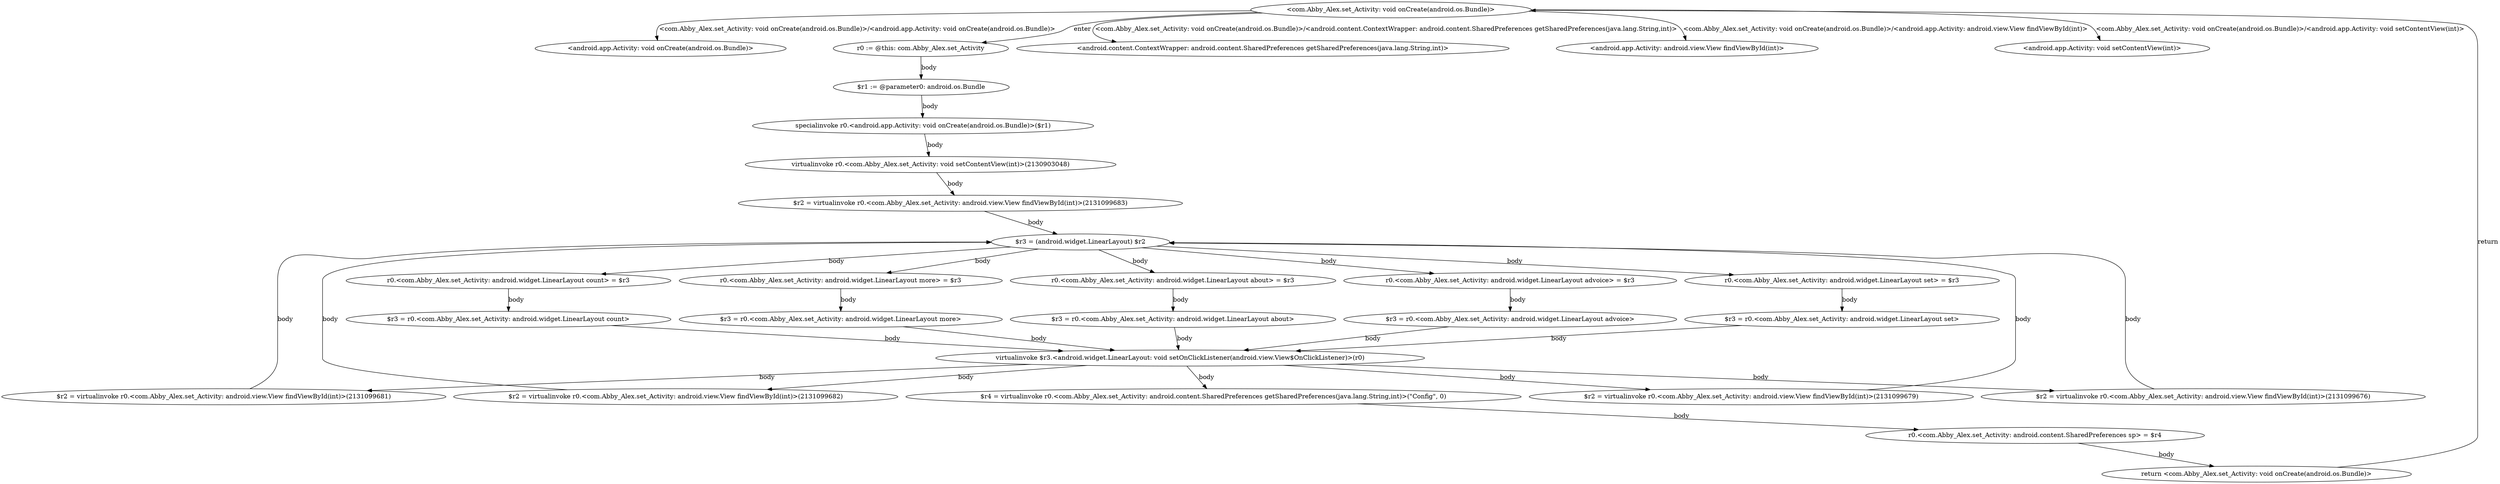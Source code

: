 digraph "<com.Abby_Alex.set_Activity: void onCreate(android.os.Bundle)> -" {
    "<com.Abby_Alex.set_Activity: void onCreate(android.os.Bundle)>";
    "<android.app.Activity: void onCreate(android.os.Bundle)>";
    "<com.Abby_Alex.set_Activity: void onCreate(android.os.Bundle)>"->"<android.app.Activity: void onCreate(android.os.Bundle)>" [label="<com.Abby_Alex.set_Activity: void onCreate(android.os.Bundle)>/<android.app.Activity: void onCreate(android.os.Bundle)>",];
    "r0 := @this: com.Abby_Alex.set_Activity";
    "<com.Abby_Alex.set_Activity: void onCreate(android.os.Bundle)>"->"r0 := @this: com.Abby_Alex.set_Activity" [label="enter",];
    "$r1 := @parameter0: android.os.Bundle";
    "r0 := @this: com.Abby_Alex.set_Activity"->"$r1 := @parameter0: android.os.Bundle" [label="body",];
    "specialinvoke r0.<android.app.Activity: void onCreate(android.os.Bundle)>($r1)";
    "$r1 := @parameter0: android.os.Bundle"->"specialinvoke r0.<android.app.Activity: void onCreate(android.os.Bundle)>($r1)" [label="body",];
    "virtualinvoke r0.<com.Abby_Alex.set_Activity: void setContentView(int)>(2130903048)";
    "specialinvoke r0.<android.app.Activity: void onCreate(android.os.Bundle)>($r1)"->"virtualinvoke r0.<com.Abby_Alex.set_Activity: void setContentView(int)>(2130903048)" [label="body",];
    "$r2 = virtualinvoke r0.<com.Abby_Alex.set_Activity: android.view.View findViewById(int)>(2131099683)";
    "virtualinvoke r0.<com.Abby_Alex.set_Activity: void setContentView(int)>(2130903048)"->"$r2 = virtualinvoke r0.<com.Abby_Alex.set_Activity: android.view.View findViewById(int)>(2131099683)" [label="body",];
    "$r3 = (android.widget.LinearLayout) $r2";
    "$r2 = virtualinvoke r0.<com.Abby_Alex.set_Activity: android.view.View findViewById(int)>(2131099683)"->"$r3 = (android.widget.LinearLayout) $r2" [label="body",];
    "r0.<com.Abby_Alex.set_Activity: android.widget.LinearLayout more> = $r3";
    "$r3 = (android.widget.LinearLayout) $r2"->"r0.<com.Abby_Alex.set_Activity: android.widget.LinearLayout more> = $r3" [label="body",];
    "$r3 = r0.<com.Abby_Alex.set_Activity: android.widget.LinearLayout more>";
    "r0.<com.Abby_Alex.set_Activity: android.widget.LinearLayout more> = $r3"->"$r3 = r0.<com.Abby_Alex.set_Activity: android.widget.LinearLayout more>" [label="body",];
    "virtualinvoke $r3.<android.widget.LinearLayout: void setOnClickListener(android.view.View$OnClickListener)>(r0)";
    "$r3 = r0.<com.Abby_Alex.set_Activity: android.widget.LinearLayout more>"->"virtualinvoke $r3.<android.widget.LinearLayout: void setOnClickListener(android.view.View$OnClickListener)>(r0)" [label="body",];
    "$r2 = virtualinvoke r0.<com.Abby_Alex.set_Activity: android.view.View findViewById(int)>(2131099676)";
    "virtualinvoke $r3.<android.widget.LinearLayout: void setOnClickListener(android.view.View$OnClickListener)>(r0)"->"$r2 = virtualinvoke r0.<com.Abby_Alex.set_Activity: android.view.View findViewById(int)>(2131099676)" [label="body",];
    "$r2 = virtualinvoke r0.<com.Abby_Alex.set_Activity: android.view.View findViewById(int)>(2131099676)"->"$r3 = (android.widget.LinearLayout) $r2" [label="body",];
    "r0.<com.Abby_Alex.set_Activity: android.widget.LinearLayout set> = $r3";
    "$r3 = (android.widget.LinearLayout) $r2"->"r0.<com.Abby_Alex.set_Activity: android.widget.LinearLayout set> = $r3" [label="body",];
    "$r3 = r0.<com.Abby_Alex.set_Activity: android.widget.LinearLayout set>";
    "r0.<com.Abby_Alex.set_Activity: android.widget.LinearLayout set> = $r3"->"$r3 = r0.<com.Abby_Alex.set_Activity: android.widget.LinearLayout set>" [label="body",];
    "$r3 = r0.<com.Abby_Alex.set_Activity: android.widget.LinearLayout set>"->"virtualinvoke $r3.<android.widget.LinearLayout: void setOnClickListener(android.view.View$OnClickListener)>(r0)" [label="body",];
    "$r2 = virtualinvoke r0.<com.Abby_Alex.set_Activity: android.view.View findViewById(int)>(2131099679)";
    "virtualinvoke $r3.<android.widget.LinearLayout: void setOnClickListener(android.view.View$OnClickListener)>(r0)"->"$r2 = virtualinvoke r0.<com.Abby_Alex.set_Activity: android.view.View findViewById(int)>(2131099679)" [label="body",];
    "$r2 = virtualinvoke r0.<com.Abby_Alex.set_Activity: android.view.View findViewById(int)>(2131099679)"->"$r3 = (android.widget.LinearLayout) $r2" [label="body",];
    "r0.<com.Abby_Alex.set_Activity: android.widget.LinearLayout count> = $r3";
    "$r3 = (android.widget.LinearLayout) $r2"->"r0.<com.Abby_Alex.set_Activity: android.widget.LinearLayout count> = $r3" [label="body",];
    "$r3 = r0.<com.Abby_Alex.set_Activity: android.widget.LinearLayout count>";
    "r0.<com.Abby_Alex.set_Activity: android.widget.LinearLayout count> = $r3"->"$r3 = r0.<com.Abby_Alex.set_Activity: android.widget.LinearLayout count>" [label="body",];
    "$r3 = r0.<com.Abby_Alex.set_Activity: android.widget.LinearLayout count>"->"virtualinvoke $r3.<android.widget.LinearLayout: void setOnClickListener(android.view.View$OnClickListener)>(r0)" [label="body",];
    "$r2 = virtualinvoke r0.<com.Abby_Alex.set_Activity: android.view.View findViewById(int)>(2131099682)";
    "virtualinvoke $r3.<android.widget.LinearLayout: void setOnClickListener(android.view.View$OnClickListener)>(r0)"->"$r2 = virtualinvoke r0.<com.Abby_Alex.set_Activity: android.view.View findViewById(int)>(2131099682)" [label="body",];
    "$r2 = virtualinvoke r0.<com.Abby_Alex.set_Activity: android.view.View findViewById(int)>(2131099682)"->"$r3 = (android.widget.LinearLayout) $r2" [label="body",];
    "r0.<com.Abby_Alex.set_Activity: android.widget.LinearLayout about> = $r3";
    "$r3 = (android.widget.LinearLayout) $r2"->"r0.<com.Abby_Alex.set_Activity: android.widget.LinearLayout about> = $r3" [label="body",];
    "$r3 = r0.<com.Abby_Alex.set_Activity: android.widget.LinearLayout about>";
    "r0.<com.Abby_Alex.set_Activity: android.widget.LinearLayout about> = $r3"->"$r3 = r0.<com.Abby_Alex.set_Activity: android.widget.LinearLayout about>" [label="body",];
    "$r3 = r0.<com.Abby_Alex.set_Activity: android.widget.LinearLayout about>"->"virtualinvoke $r3.<android.widget.LinearLayout: void setOnClickListener(android.view.View$OnClickListener)>(r0)" [label="body",];
    "$r2 = virtualinvoke r0.<com.Abby_Alex.set_Activity: android.view.View findViewById(int)>(2131099681)";
    "virtualinvoke $r3.<android.widget.LinearLayout: void setOnClickListener(android.view.View$OnClickListener)>(r0)"->"$r2 = virtualinvoke r0.<com.Abby_Alex.set_Activity: android.view.View findViewById(int)>(2131099681)" [label="body",];
    "$r2 = virtualinvoke r0.<com.Abby_Alex.set_Activity: android.view.View findViewById(int)>(2131099681)"->"$r3 = (android.widget.LinearLayout) $r2" [label="body",];
    "r0.<com.Abby_Alex.set_Activity: android.widget.LinearLayout advoice> = $r3";
    "$r3 = (android.widget.LinearLayout) $r2"->"r0.<com.Abby_Alex.set_Activity: android.widget.LinearLayout advoice> = $r3" [label="body",];
    "$r3 = r0.<com.Abby_Alex.set_Activity: android.widget.LinearLayout advoice>";
    "r0.<com.Abby_Alex.set_Activity: android.widget.LinearLayout advoice> = $r3"->"$r3 = r0.<com.Abby_Alex.set_Activity: android.widget.LinearLayout advoice>" [label="body",];
    "$r3 = r0.<com.Abby_Alex.set_Activity: android.widget.LinearLayout advoice>"->"virtualinvoke $r3.<android.widget.LinearLayout: void setOnClickListener(android.view.View$OnClickListener)>(r0)" [label="body",];
    "$r4 = virtualinvoke r0.<com.Abby_Alex.set_Activity: android.content.SharedPreferences getSharedPreferences(java.lang.String,int)>(\"Config\", 0)";
    "virtualinvoke $r3.<android.widget.LinearLayout: void setOnClickListener(android.view.View$OnClickListener)>(r0)"->"$r4 = virtualinvoke r0.<com.Abby_Alex.set_Activity: android.content.SharedPreferences getSharedPreferences(java.lang.String,int)>(\"Config\", 0)" [label="body",];
    "r0.<com.Abby_Alex.set_Activity: android.content.SharedPreferences sp> = $r4";
    "$r4 = virtualinvoke r0.<com.Abby_Alex.set_Activity: android.content.SharedPreferences getSharedPreferences(java.lang.String,int)>(\"Config\", 0)"->"r0.<com.Abby_Alex.set_Activity: android.content.SharedPreferences sp> = $r4" [label="body",];
    "return <com.Abby_Alex.set_Activity: void onCreate(android.os.Bundle)>";
    "r0.<com.Abby_Alex.set_Activity: android.content.SharedPreferences sp> = $r4"->"return <com.Abby_Alex.set_Activity: void onCreate(android.os.Bundle)>" [label="body",];
    "return <com.Abby_Alex.set_Activity: void onCreate(android.os.Bundle)>"->"<com.Abby_Alex.set_Activity: void onCreate(android.os.Bundle)>" [label="return",];
    "<android.content.ContextWrapper: android.content.SharedPreferences getSharedPreferences(java.lang.String,int)>";
    "<com.Abby_Alex.set_Activity: void onCreate(android.os.Bundle)>"->"<android.content.ContextWrapper: android.content.SharedPreferences getSharedPreferences(java.lang.String,int)>" [label="<com.Abby_Alex.set_Activity: void onCreate(android.os.Bundle)>/<android.content.ContextWrapper: android.content.SharedPreferences getSharedPreferences(java.lang.String,int)>",];
    "<android.app.Activity: android.view.View findViewById(int)>";
    "<com.Abby_Alex.set_Activity: void onCreate(android.os.Bundle)>"->"<android.app.Activity: android.view.View findViewById(int)>" [label="<com.Abby_Alex.set_Activity: void onCreate(android.os.Bundle)>/<android.app.Activity: android.view.View findViewById(int)>",];
    "<android.app.Activity: void setContentView(int)>";
    "<com.Abby_Alex.set_Activity: void onCreate(android.os.Bundle)>"->"<android.app.Activity: void setContentView(int)>" [label="<com.Abby_Alex.set_Activity: void onCreate(android.os.Bundle)>/<android.app.Activity: void setContentView(int)>",];
}
